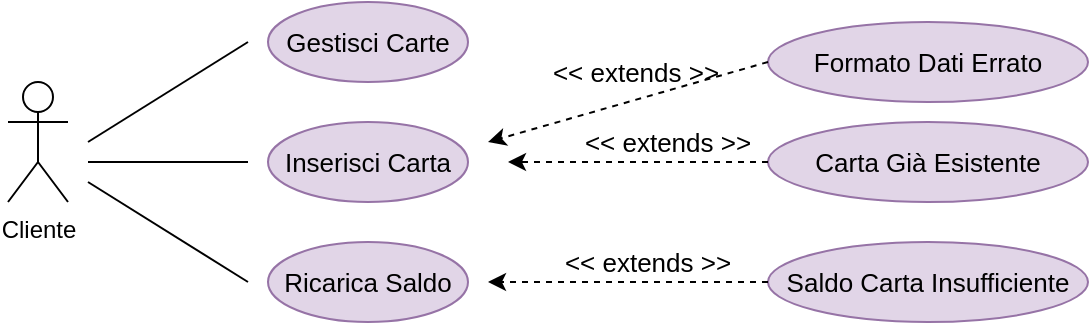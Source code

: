 <mxfile version="15.7.3" type="device"><diagram id="GAg1GXMZeM0fuGskp5jh" name="Page-1"><mxGraphModel dx="900" dy="1055" grid="1" gridSize="10" guides="1" tooltips="1" connect="1" arrows="1" fold="1" page="1" pageScale="1" pageWidth="827" pageHeight="1169" math="0" shadow="0"><root><mxCell id="0"/><mxCell id="1" parent="0"/><mxCell id="yOkMnHdPWY5vqJBLBY_1-1" value="&lt;div&gt;Cliente&lt;/div&gt;&lt;div&gt;&lt;br&gt;&lt;/div&gt;" style="shape=umlActor;verticalLabelPosition=bottom;verticalAlign=top;html=1;outlineConnect=0;" parent="1" vertex="1"><mxGeometry x="100" y="410" width="30" height="60" as="geometry"/></mxCell><mxCell id="yOkMnHdPWY5vqJBLBY_1-2" value="&lt;font style=&quot;font-size: 13px&quot;&gt;Gestisci Carte&lt;/font&gt;" style="ellipse;whiteSpace=wrap;html=1;fillColor=#e1d5e7;strokeColor=#9673a6;" parent="1" vertex="1"><mxGeometry x="230" y="370" width="100" height="40" as="geometry"/></mxCell><mxCell id="yOkMnHdPWY5vqJBLBY_1-3" value="&lt;font style=&quot;font-size: 13px&quot;&gt;Inserisci Carta&lt;/font&gt;" style="ellipse;whiteSpace=wrap;html=1;fillColor=#e1d5e7;strokeColor=#9673a6;" parent="1" vertex="1"><mxGeometry x="230" y="430" width="100" height="40" as="geometry"/></mxCell><mxCell id="yOkMnHdPWY5vqJBLBY_1-4" value="&lt;font style=&quot;font-size: 13px&quot;&gt;Ricarica Saldo&lt;/font&gt;" style="ellipse;whiteSpace=wrap;html=1;fillColor=#e1d5e7;strokeColor=#9673a6;" parent="1" vertex="1"><mxGeometry x="230" y="490" width="100" height="40" as="geometry"/></mxCell><mxCell id="yOkMnHdPWY5vqJBLBY_1-5" value="" style="endArrow=none;html=1;rounded=0;" parent="1" edge="1"><mxGeometry width="50" height="50" relative="1" as="geometry"><mxPoint x="140" y="440" as="sourcePoint"/><mxPoint x="220" y="390" as="targetPoint"/></mxGeometry></mxCell><mxCell id="yOkMnHdPWY5vqJBLBY_1-6" value="" style="endArrow=none;html=1;rounded=0;" parent="1" edge="1"><mxGeometry width="50" height="50" relative="1" as="geometry"><mxPoint x="140" y="450" as="sourcePoint"/><mxPoint x="220" y="450" as="targetPoint"/></mxGeometry></mxCell><mxCell id="yOkMnHdPWY5vqJBLBY_1-7" value="" style="endArrow=none;html=1;rounded=0;" parent="1" edge="1"><mxGeometry width="50" height="50" relative="1" as="geometry"><mxPoint x="140" y="460" as="sourcePoint"/><mxPoint x="220" y="510" as="targetPoint"/></mxGeometry></mxCell><mxCell id="yOkMnHdPWY5vqJBLBY_1-8" value="&lt;font style=&quot;font-size: 13px&quot;&gt;Formato Dati Errato&lt;/font&gt;" style="ellipse;whiteSpace=wrap;html=1;fillColor=#e1d5e7;strokeColor=#9673a6;fontSize=10;fontColor=default;" parent="1" vertex="1"><mxGeometry x="480" y="380" width="160" height="40" as="geometry"/></mxCell><mxCell id="yOkMnHdPWY5vqJBLBY_1-9" value="" style="endArrow=classic;html=1;rounded=0;fontSize=10;dashed=1;strokeColor=default;labelBackgroundColor=default;fontColor=default;exitX=0;exitY=0.5;exitDx=0;exitDy=0;" parent="1" source="yOkMnHdPWY5vqJBLBY_1-8" edge="1"><mxGeometry width="50" height="50" relative="1" as="geometry"><mxPoint x="430" y="450" as="sourcePoint"/><mxPoint x="340" y="440" as="targetPoint"/></mxGeometry></mxCell><mxCell id="yOkMnHdPWY5vqJBLBY_1-10" value="&lt;font style=&quot;font-size: 13px&quot;&gt;&amp;lt;&amp;lt; extends &amp;gt;&amp;gt;&lt;/font&gt;" style="text;html=1;strokeColor=none;fillColor=none;align=center;verticalAlign=middle;whiteSpace=wrap;rounded=0;fontSize=10;fontColor=default;" parent="1" vertex="1"><mxGeometry x="364" y="400" width="100" height="10" as="geometry"/></mxCell><mxCell id="VPheprCU9CVp1znPsjXA-1" style="edgeStyle=orthogonalEdgeStyle;rounded=0;orthogonalLoop=1;jettySize=auto;html=1;exitX=0.5;exitY=1;exitDx=0;exitDy=0;fontSize=13;" parent="1" source="yOkMnHdPWY5vqJBLBY_1-10" target="yOkMnHdPWY5vqJBLBY_1-10" edge="1"><mxGeometry relative="1" as="geometry"/></mxCell><mxCell id="tbs5si8gnvm9y5UcyIKM-2" value="&lt;font style=&quot;font-size: 13px&quot;&gt;&amp;lt;&amp;lt; extends &amp;gt;&amp;gt;&lt;/font&gt;" style="text;html=1;strokeColor=none;fillColor=none;align=center;verticalAlign=middle;whiteSpace=wrap;rounded=0;fontSize=10;fontColor=default;" vertex="1" parent="1"><mxGeometry x="370" y="495" width="100" height="10" as="geometry"/></mxCell><mxCell id="tbs5si8gnvm9y5UcyIKM-3" value="&lt;font style=&quot;font-size: 13px&quot;&gt;Saldo Carta Insufficiente&lt;/font&gt;" style="ellipse;whiteSpace=wrap;html=1;fillColor=#e1d5e7;strokeColor=#9673a6;fontSize=10;fontColor=default;" vertex="1" parent="1"><mxGeometry x="480" y="490" width="160" height="40" as="geometry"/></mxCell><mxCell id="tbs5si8gnvm9y5UcyIKM-4" value="" style="endArrow=classic;html=1;rounded=0;fontSize=10;dashed=1;strokeColor=default;labelBackgroundColor=default;fontColor=default;exitX=0;exitY=0.5;exitDx=0;exitDy=0;" edge="1" source="tbs5si8gnvm9y5UcyIKM-3" parent="1"><mxGeometry width="50" height="50" relative="1" as="geometry"><mxPoint x="430" y="510" as="sourcePoint"/><mxPoint x="340" y="510" as="targetPoint"/></mxGeometry></mxCell><mxCell id="tbs5si8gnvm9y5UcyIKM-5" value="&lt;font style=&quot;font-size: 13px&quot;&gt;Carta Già Esistente&lt;/font&gt;" style="ellipse;whiteSpace=wrap;html=1;fillColor=#e1d5e7;strokeColor=#9673a6;fontSize=10;fontColor=default;" vertex="1" parent="1"><mxGeometry x="480" y="430" width="160" height="40" as="geometry"/></mxCell><mxCell id="tbs5si8gnvm9y5UcyIKM-6" value="" style="endArrow=classic;html=1;rounded=0;fontSize=10;dashed=1;strokeColor=default;labelBackgroundColor=default;fontColor=default;exitX=0;exitY=0.5;exitDx=0;exitDy=0;" edge="1" parent="1" source="tbs5si8gnvm9y5UcyIKM-5"><mxGeometry width="50" height="50" relative="1" as="geometry"><mxPoint x="490" y="410" as="sourcePoint"/><mxPoint x="350" y="450" as="targetPoint"/></mxGeometry></mxCell><mxCell id="tbs5si8gnvm9y5UcyIKM-7" value="&lt;font style=&quot;font-size: 13px&quot;&gt;&amp;lt;&amp;lt; extends &amp;gt;&amp;gt;&lt;/font&gt;" style="text;html=1;strokeColor=none;fillColor=none;align=center;verticalAlign=middle;whiteSpace=wrap;rounded=0;fontSize=10;fontColor=default;" vertex="1" parent="1"><mxGeometry x="380" y="435" width="100" height="10" as="geometry"/></mxCell></root></mxGraphModel></diagram></mxfile>